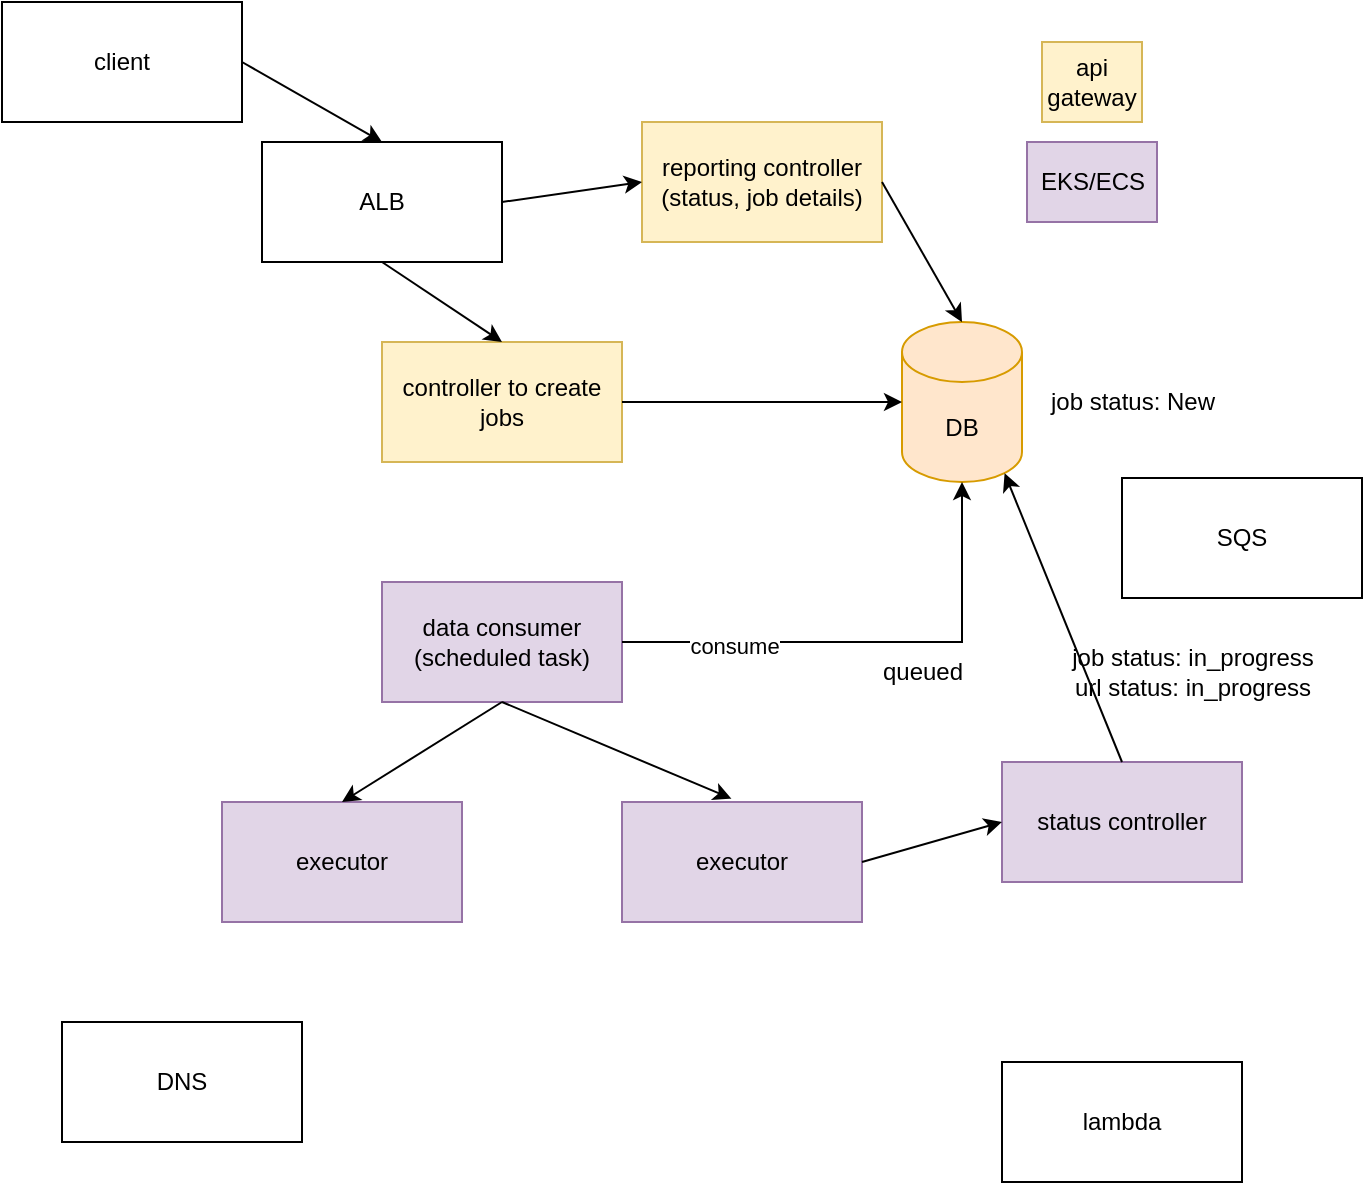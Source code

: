 <mxfile version="22.1.4" type="github" pages="2">
  <diagram name="Page-1" id="TKdHH5XByY1Z9-O8zDvv">
    <mxGraphModel dx="708" dy="448" grid="1" gridSize="10" guides="1" tooltips="1" connect="1" arrows="1" fold="1" page="1" pageScale="1" pageWidth="850" pageHeight="1100" math="0" shadow="0">
      <root>
        <mxCell id="0" />
        <mxCell id="1" parent="0" />
        <mxCell id="f8Qu3LTRa78eSTMP7O23-2" value="client" style="rounded=0;whiteSpace=wrap;html=1;" vertex="1" parent="1">
          <mxGeometry x="30" y="30" width="120" height="60" as="geometry" />
        </mxCell>
        <mxCell id="f8Qu3LTRa78eSTMP7O23-3" value="controller to create jobs" style="rounded=0;whiteSpace=wrap;html=1;fillColor=#fff2cc;strokeColor=#d6b656;" vertex="1" parent="1">
          <mxGeometry x="220" y="200" width="120" height="60" as="geometry" />
        </mxCell>
        <mxCell id="f8Qu3LTRa78eSTMP7O23-5" value="DB" style="shape=cylinder3;whiteSpace=wrap;html=1;boundedLbl=1;backgroundOutline=1;size=15;fillColor=#ffe6cc;strokeColor=#d79b00;" vertex="1" parent="1">
          <mxGeometry x="480" y="190" width="60" height="80" as="geometry" />
        </mxCell>
        <mxCell id="f8Qu3LTRa78eSTMP7O23-6" value="" style="endArrow=classic;html=1;rounded=0;exitX=1;exitY=0.5;exitDx=0;exitDy=0;entryX=0;entryY=0.5;entryDx=0;entryDy=0;entryPerimeter=0;" edge="1" parent="1" source="f8Qu3LTRa78eSTMP7O23-3" target="f8Qu3LTRa78eSTMP7O23-5">
          <mxGeometry width="50" height="50" relative="1" as="geometry">
            <mxPoint x="380" y="290" as="sourcePoint" />
            <mxPoint x="430" y="240" as="targetPoint" />
          </mxGeometry>
        </mxCell>
        <mxCell id="f8Qu3LTRa78eSTMP7O23-7" value="job status: New" style="text;html=1;align=center;verticalAlign=middle;resizable=0;points=[];autosize=1;strokeColor=none;fillColor=none;" vertex="1" parent="1">
          <mxGeometry x="540" y="215" width="110" height="30" as="geometry" />
        </mxCell>
        <mxCell id="f8Qu3LTRa78eSTMP7O23-8" value="data consumer&lt;br&gt;(scheduled task)" style="rounded=0;whiteSpace=wrap;html=1;fillColor=#e1d5e7;strokeColor=#9673a6;" vertex="1" parent="1">
          <mxGeometry x="220" y="320" width="120" height="60" as="geometry" />
        </mxCell>
        <mxCell id="f8Qu3LTRa78eSTMP7O23-9" style="edgeStyle=orthogonalEdgeStyle;rounded=0;orthogonalLoop=1;jettySize=auto;html=1;entryX=0.5;entryY=1;entryDx=0;entryDy=0;entryPerimeter=0;" edge="1" parent="1" source="f8Qu3LTRa78eSTMP7O23-8" target="f8Qu3LTRa78eSTMP7O23-5">
          <mxGeometry relative="1" as="geometry" />
        </mxCell>
        <mxCell id="f8Qu3LTRa78eSTMP7O23-10" value="consume" style="edgeLabel;html=1;align=center;verticalAlign=middle;resizable=0;points=[];" vertex="1" connectable="0" parent="f8Qu3LTRa78eSTMP7O23-9">
          <mxGeometry x="-0.556" y="-2" relative="1" as="geometry">
            <mxPoint as="offset" />
          </mxGeometry>
        </mxCell>
        <mxCell id="f8Qu3LTRa78eSTMP7O23-12" value="queued" style="text;html=1;align=center;verticalAlign=middle;resizable=0;points=[];autosize=1;strokeColor=none;fillColor=none;" vertex="1" parent="1">
          <mxGeometry x="460" y="350" width="60" height="30" as="geometry" />
        </mxCell>
        <mxCell id="f8Qu3LTRa78eSTMP7O23-13" value="executor" style="rounded=0;whiteSpace=wrap;html=1;fillColor=#e1d5e7;strokeColor=#9673a6;" vertex="1" parent="1">
          <mxGeometry x="140" y="430" width="120" height="60" as="geometry" />
        </mxCell>
        <mxCell id="f8Qu3LTRa78eSTMP7O23-14" value="executor" style="rounded=0;whiteSpace=wrap;html=1;fillColor=#e1d5e7;strokeColor=#9673a6;" vertex="1" parent="1">
          <mxGeometry x="340" y="430" width="120" height="60" as="geometry" />
        </mxCell>
        <mxCell id="f8Qu3LTRa78eSTMP7O23-15" value="" style="endArrow=classic;html=1;rounded=0;exitX=0.5;exitY=1;exitDx=0;exitDy=0;entryX=0.5;entryY=0;entryDx=0;entryDy=0;" edge="1" parent="1" source="f8Qu3LTRa78eSTMP7O23-8" target="f8Qu3LTRa78eSTMP7O23-13">
          <mxGeometry width="50" height="50" relative="1" as="geometry">
            <mxPoint x="270" y="450" as="sourcePoint" />
            <mxPoint x="320" y="400" as="targetPoint" />
          </mxGeometry>
        </mxCell>
        <mxCell id="f8Qu3LTRa78eSTMP7O23-16" value="" style="endArrow=classic;html=1;rounded=0;exitX=0.5;exitY=1;exitDx=0;exitDy=0;entryX=0.456;entryY=-0.028;entryDx=0;entryDy=0;entryPerimeter=0;" edge="1" parent="1" source="f8Qu3LTRa78eSTMP7O23-8" target="f8Qu3LTRa78eSTMP7O23-14">
          <mxGeometry width="50" height="50" relative="1" as="geometry">
            <mxPoint x="290" y="390" as="sourcePoint" />
            <mxPoint x="210" y="440" as="targetPoint" />
          </mxGeometry>
        </mxCell>
        <mxCell id="f8Qu3LTRa78eSTMP7O23-17" value="status controller" style="rounded=0;whiteSpace=wrap;html=1;fillColor=#e1d5e7;strokeColor=#9673a6;" vertex="1" parent="1">
          <mxGeometry x="530" y="410" width="120" height="60" as="geometry" />
        </mxCell>
        <mxCell id="f8Qu3LTRa78eSTMP7O23-18" value="" style="endArrow=classic;html=1;rounded=0;exitX=1;exitY=0.5;exitDx=0;exitDy=0;entryX=0;entryY=0.5;entryDx=0;entryDy=0;" edge="1" parent="1" source="f8Qu3LTRa78eSTMP7O23-14" target="f8Qu3LTRa78eSTMP7O23-17">
          <mxGeometry width="50" height="50" relative="1" as="geometry">
            <mxPoint x="490" y="520" as="sourcePoint" />
            <mxPoint x="540" y="470" as="targetPoint" />
          </mxGeometry>
        </mxCell>
        <mxCell id="f8Qu3LTRa78eSTMP7O23-19" value="" style="endArrow=classic;html=1;rounded=0;exitX=0.5;exitY=0;exitDx=0;exitDy=0;entryX=0.855;entryY=1;entryDx=0;entryDy=-4.35;entryPerimeter=0;" edge="1" parent="1" source="f8Qu3LTRa78eSTMP7O23-17" target="f8Qu3LTRa78eSTMP7O23-5">
          <mxGeometry width="50" height="50" relative="1" as="geometry">
            <mxPoint x="580" y="410" as="sourcePoint" />
            <mxPoint x="630" y="360" as="targetPoint" />
          </mxGeometry>
        </mxCell>
        <mxCell id="f8Qu3LTRa78eSTMP7O23-20" value="reporting controller&lt;br&gt;(status, job details)" style="rounded=0;whiteSpace=wrap;html=1;fillColor=#fff2cc;strokeColor=#d6b656;" vertex="1" parent="1">
          <mxGeometry x="350" y="90" width="120" height="60" as="geometry" />
        </mxCell>
        <mxCell id="f8Qu3LTRa78eSTMP7O23-21" value="" style="endArrow=classic;html=1;rounded=0;exitX=1;exitY=0.5;exitDx=0;exitDy=0;entryX=0.5;entryY=0;entryDx=0;entryDy=0;entryPerimeter=0;" edge="1" parent="1" source="f8Qu3LTRa78eSTMP7O23-20" target="f8Qu3LTRa78eSTMP7O23-5">
          <mxGeometry width="50" height="50" relative="1" as="geometry">
            <mxPoint x="500" y="180" as="sourcePoint" />
            <mxPoint x="550" y="130" as="targetPoint" />
          </mxGeometry>
        </mxCell>
        <mxCell id="f8Qu3LTRa78eSTMP7O23-22" value="" style="endArrow=classic;html=1;rounded=0;exitX=1;exitY=0.5;exitDx=0;exitDy=0;entryX=0.5;entryY=0;entryDx=0;entryDy=0;" edge="1" parent="1" source="f8Qu3LTRa78eSTMP7O23-2" target="f8Qu3LTRa78eSTMP7O23-23">
          <mxGeometry width="50" height="50" relative="1" as="geometry">
            <mxPoint x="250" y="130" as="sourcePoint" />
            <mxPoint x="300" y="80" as="targetPoint" />
          </mxGeometry>
        </mxCell>
        <mxCell id="f8Qu3LTRa78eSTMP7O23-23" value="ALB" style="rounded=0;whiteSpace=wrap;html=1;" vertex="1" parent="1">
          <mxGeometry x="160" y="100" width="120" height="60" as="geometry" />
        </mxCell>
        <mxCell id="f8Qu3LTRa78eSTMP7O23-24" value="DNS" style="rounded=0;whiteSpace=wrap;html=1;" vertex="1" parent="1">
          <mxGeometry x="60" y="540" width="120" height="60" as="geometry" />
        </mxCell>
        <mxCell id="f8Qu3LTRa78eSTMP7O23-25" value="api gateway" style="rounded=0;whiteSpace=wrap;html=1;fillColor=#fff2cc;strokeColor=#d6b656;" vertex="1" parent="1">
          <mxGeometry x="550" y="50" width="50" height="40" as="geometry" />
        </mxCell>
        <mxCell id="f8Qu3LTRa78eSTMP7O23-26" value="lambda" style="rounded=0;whiteSpace=wrap;html=1;" vertex="1" parent="1">
          <mxGeometry x="530" y="560" width="120" height="60" as="geometry" />
        </mxCell>
        <mxCell id="f8Qu3LTRa78eSTMP7O23-27" value="EKS/ECS" style="rounded=0;whiteSpace=wrap;html=1;fillColor=#e1d5e7;strokeColor=#9673a6;" vertex="1" parent="1">
          <mxGeometry x="542.5" y="100" width="65" height="40" as="geometry" />
        </mxCell>
        <mxCell id="f8Qu3LTRa78eSTMP7O23-28" value="SQS" style="rounded=0;whiteSpace=wrap;html=1;" vertex="1" parent="1">
          <mxGeometry x="590" y="268" width="120" height="60" as="geometry" />
        </mxCell>
        <mxCell id="f8Qu3LTRa78eSTMP7O23-29" value="" style="endArrow=classic;html=1;rounded=0;exitX=1;exitY=0.5;exitDx=0;exitDy=0;entryX=0;entryY=0.5;entryDx=0;entryDy=0;" edge="1" parent="1" source="f8Qu3LTRa78eSTMP7O23-23" target="f8Qu3LTRa78eSTMP7O23-20">
          <mxGeometry width="50" height="50" relative="1" as="geometry">
            <mxPoint x="255" y="70" as="sourcePoint" />
            <mxPoint x="305" y="20" as="targetPoint" />
          </mxGeometry>
        </mxCell>
        <mxCell id="f8Qu3LTRa78eSTMP7O23-30" value="" style="endArrow=classic;html=1;rounded=0;exitX=0.5;exitY=1;exitDx=0;exitDy=0;entryX=0.5;entryY=0;entryDx=0;entryDy=0;" edge="1" parent="1" source="f8Qu3LTRa78eSTMP7O23-23" target="f8Qu3LTRa78eSTMP7O23-3">
          <mxGeometry width="50" height="50" relative="1" as="geometry">
            <mxPoint x="290" y="140" as="sourcePoint" />
            <mxPoint x="360" y="130" as="targetPoint" />
          </mxGeometry>
        </mxCell>
        <mxCell id="f8Qu3LTRa78eSTMP7O23-31" value="job status: in_progress&lt;br&gt;url status: in_progress" style="text;html=1;align=center;verticalAlign=middle;resizable=0;points=[];autosize=1;strokeColor=none;fillColor=none;" vertex="1" parent="1">
          <mxGeometry x="555" y="345" width="140" height="40" as="geometry" />
        </mxCell>
      </root>
    </mxGraphModel>
  </diagram>
  <diagram id="XG0EEy_6tbzoieLZzVtU" name="Page-2">
    <mxGraphModel dx="1026" dy="684" grid="1" gridSize="10" guides="1" tooltips="1" connect="1" arrows="1" fold="1" page="1" pageScale="1" pageWidth="850" pageHeight="1100" math="0" shadow="0">
      <root>
        <mxCell id="0" />
        <mxCell id="1" parent="0" />
      </root>
    </mxGraphModel>
  </diagram>
</mxfile>

